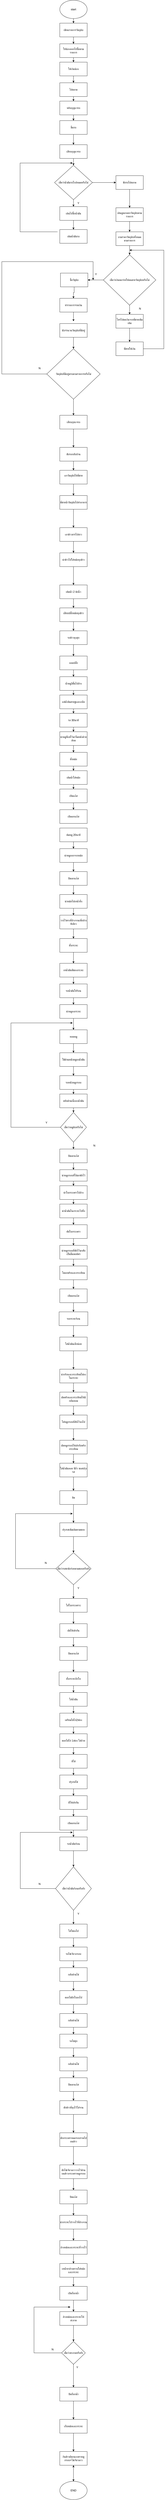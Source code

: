 <mxfile version="24.6.4" type="github">
  <diagram name="Page-1" id="OK4zB172lxjj50wZU5V3">
    <mxGraphModel dx="1050" dy="557" grid="1" gridSize="10" guides="1" tooltips="1" connect="1" arrows="1" fold="1" page="1" pageScale="1" pageWidth="827" pageHeight="1169" math="0" shadow="0">
      <root>
        <mxCell id="0" />
        <mxCell id="1" parent="0" />
        <mxCell id="ZfEHRmtjClnpiC1u1-e1-1" value="start" style="ellipse;whiteSpace=wrap;html=1;" vertex="1" parent="1">
          <mxGeometry x="354" width="120" height="80" as="geometry" />
        </mxCell>
        <mxCell id="ZfEHRmtjClnpiC1u1-e1-2" value="เขียนรายการวัตถุดิบ" style="rounded=0;whiteSpace=wrap;html=1;" vertex="1" parent="1">
          <mxGeometry x="354" y="100" width="120" height="60" as="geometry" />
        </mxCell>
        <mxCell id="ZfEHRmtjClnpiC1u1-e1-38" value="" style="edgeStyle=orthogonalEdgeStyle;rounded=0;orthogonalLoop=1;jettySize=auto;html=1;" edge="1" parent="1" source="ZfEHRmtjClnpiC1u1-e1-3" target="ZfEHRmtjClnpiC1u1-e1-37">
          <mxGeometry relative="1" as="geometry" />
        </mxCell>
        <mxCell id="ZfEHRmtjClnpiC1u1-e1-3" value="ให้น้องออกไปซื้อตามรายการ" style="rounded=0;whiteSpace=wrap;html=1;" vertex="1" parent="1">
          <mxGeometry x="354" y="190" width="120" height="60" as="geometry" />
        </mxCell>
        <mxCell id="ZfEHRmtjClnpiC1u1-e1-4" value="" style="endArrow=classic;html=1;rounded=0;exitX=0.5;exitY=1;exitDx=0;exitDy=0;entryX=0.5;entryY=0;entryDx=0;entryDy=0;" edge="1" parent="1" source="ZfEHRmtjClnpiC1u1-e1-1" target="ZfEHRmtjClnpiC1u1-e1-2">
          <mxGeometry width="50" height="50" relative="1" as="geometry">
            <mxPoint x="420" y="100" as="sourcePoint" />
            <mxPoint x="320" y="130" as="targetPoint" />
            <Array as="points" />
          </mxGeometry>
        </mxCell>
        <mxCell id="ZfEHRmtjClnpiC1u1-e1-6" value="" style="endArrow=classic;html=1;rounded=0;exitX=0.5;exitY=1;exitDx=0;exitDy=0;entryX=0.5;entryY=0;entryDx=0;entryDy=0;" edge="1" parent="1" source="ZfEHRmtjClnpiC1u1-e1-2" target="ZfEHRmtjClnpiC1u1-e1-3">
          <mxGeometry width="50" height="50" relative="1" as="geometry">
            <mxPoint x="390" y="420" as="sourcePoint" />
            <mxPoint x="440" y="370" as="targetPoint" />
          </mxGeometry>
        </mxCell>
        <mxCell id="ZfEHRmtjClnpiC1u1-e1-13" value="ไปตลาด" style="rounded=0;whiteSpace=wrap;html=1;" vertex="1" parent="1">
          <mxGeometry x="354" y="360" width="120" height="60" as="geometry" />
        </mxCell>
        <mxCell id="ZfEHRmtjClnpiC1u1-e1-18" value="" style="edgeStyle=orthogonalEdgeStyle;rounded=0;orthogonalLoop=1;jettySize=auto;html=1;" edge="1" parent="1" source="ZfEHRmtjClnpiC1u1-e1-15" target="ZfEHRmtjClnpiC1u1-e1-17">
          <mxGeometry relative="1" as="geometry" />
        </mxCell>
        <mxCell id="ZfEHRmtjClnpiC1u1-e1-15" value="หยิบกุญเเจรถ" style="rounded=0;whiteSpace=wrap;html=1;" vertex="1" parent="1">
          <mxGeometry x="354" y="440" width="120" height="60" as="geometry" />
        </mxCell>
        <mxCell id="ZfEHRmtjClnpiC1u1-e1-20" value="" style="edgeStyle=orthogonalEdgeStyle;rounded=0;orthogonalLoop=1;jettySize=auto;html=1;" edge="1" parent="1" source="ZfEHRmtjClnpiC1u1-e1-17" target="ZfEHRmtjClnpiC1u1-e1-19">
          <mxGeometry relative="1" as="geometry" />
        </mxCell>
        <mxCell id="ZfEHRmtjClnpiC1u1-e1-17" value="ขึ้นรถ" style="rounded=0;whiteSpace=wrap;html=1;" vertex="1" parent="1">
          <mxGeometry x="354" y="525" width="120" height="60" as="geometry" />
        </mxCell>
        <mxCell id="ZfEHRmtjClnpiC1u1-e1-22" value="" style="edgeStyle=orthogonalEdgeStyle;rounded=0;orthogonalLoop=1;jettySize=auto;html=1;" edge="1" parent="1" source="ZfEHRmtjClnpiC1u1-e1-19" target="ZfEHRmtjClnpiC1u1-e1-21">
          <mxGeometry relative="1" as="geometry" />
        </mxCell>
        <mxCell id="ZfEHRmtjClnpiC1u1-e1-19" value="เสียบกุญเเจรถ" style="rounded=0;whiteSpace=wrap;html=1;" vertex="1" parent="1">
          <mxGeometry x="354" y="630" width="120" height="60" as="geometry" />
        </mxCell>
        <mxCell id="ZfEHRmtjClnpiC1u1-e1-25" value="" style="edgeStyle=orthogonalEdgeStyle;rounded=0;orthogonalLoop=1;jettySize=auto;html=1;" edge="1" parent="1" source="ZfEHRmtjClnpiC1u1-e1-21" target="ZfEHRmtjClnpiC1u1-e1-23">
          <mxGeometry relative="1" as="geometry" />
        </mxCell>
        <mxCell id="ZfEHRmtjClnpiC1u1-e1-30" value="" style="edgeStyle=orthogonalEdgeStyle;rounded=0;orthogonalLoop=1;jettySize=auto;html=1;" edge="1" parent="1" source="ZfEHRmtjClnpiC1u1-e1-21" target="ZfEHRmtjClnpiC1u1-e1-29">
          <mxGeometry relative="1" as="geometry" />
        </mxCell>
        <mxCell id="ZfEHRmtjClnpiC1u1-e1-21" value="เช็คว่าน้ำมันรถใกล้หมดหรือไม่" style="rhombus;whiteSpace=wrap;html=1;" vertex="1" parent="1">
          <mxGeometry x="331" y="720" width="166" height="150" as="geometry" />
        </mxCell>
        <mxCell id="ZfEHRmtjClnpiC1u1-e1-27" value="" style="edgeStyle=orthogonalEdgeStyle;rounded=0;orthogonalLoop=1;jettySize=auto;html=1;" edge="1" parent="1" source="ZfEHRmtjClnpiC1u1-e1-23" target="ZfEHRmtjClnpiC1u1-e1-26">
          <mxGeometry relative="1" as="geometry" />
        </mxCell>
        <mxCell id="ZfEHRmtjClnpiC1u1-e1-23" value="เดินไปซื้อน้ำมัน" style="rounded=0;whiteSpace=wrap;html=1;" vertex="1" parent="1">
          <mxGeometry x="354" y="900" width="120" height="60" as="geometry" />
        </mxCell>
        <mxCell id="ZfEHRmtjClnpiC1u1-e1-24" value="Y" style="text;html=1;align=center;verticalAlign=middle;resizable=0;points=[];autosize=1;strokeColor=none;fillColor=none;" vertex="1" parent="1">
          <mxGeometry x="420" y="870" width="30" height="30" as="geometry" />
        </mxCell>
        <mxCell id="ZfEHRmtjClnpiC1u1-e1-28" style="edgeStyle=orthogonalEdgeStyle;rounded=0;orthogonalLoop=1;jettySize=auto;html=1;" edge="1" parent="1">
          <mxGeometry relative="1" as="geometry">
            <mxPoint x="410" y="710" as="targetPoint" />
            <mxPoint x="344" y="1010" as="sourcePoint" />
            <Array as="points">
              <mxPoint x="180" y="1010" />
              <mxPoint x="180" y="710" />
            </Array>
          </mxGeometry>
        </mxCell>
        <mxCell id="ZfEHRmtjClnpiC1u1-e1-26" value="เติมน้ำมันรถ" style="whiteSpace=wrap;html=1;rounded=0;" vertex="1" parent="1">
          <mxGeometry x="354" y="1000" width="120" height="60" as="geometry" />
        </mxCell>
        <mxCell id="ZfEHRmtjClnpiC1u1-e1-32" value="" style="edgeStyle=orthogonalEdgeStyle;rounded=0;orthogonalLoop=1;jettySize=auto;html=1;" edge="1" parent="1" source="ZfEHRmtjClnpiC1u1-e1-29" target="ZfEHRmtjClnpiC1u1-e1-31">
          <mxGeometry relative="1" as="geometry" />
        </mxCell>
        <mxCell id="ZfEHRmtjClnpiC1u1-e1-29" value="ขับรถไปตลาด" style="whiteSpace=wrap;html=1;" vertex="1" parent="1">
          <mxGeometry x="600" y="765" width="120" height="60" as="geometry" />
        </mxCell>
        <mxCell id="ZfEHRmtjClnpiC1u1-e1-34" value="" style="edgeStyle=orthogonalEdgeStyle;rounded=0;orthogonalLoop=1;jettySize=auto;html=1;" edge="1" parent="1" source="ZfEHRmtjClnpiC1u1-e1-31">
          <mxGeometry relative="1" as="geometry">
            <mxPoint x="660" y="1010" as="targetPoint" />
          </mxGeometry>
        </mxCell>
        <mxCell id="ZfEHRmtjClnpiC1u1-e1-31" value="เดินดูตลาดหาวัตถุดิบตามรายการ" style="whiteSpace=wrap;html=1;" vertex="1" parent="1">
          <mxGeometry x="600" y="905" width="120" height="60" as="geometry" />
        </mxCell>
        <mxCell id="ZfEHRmtjClnpiC1u1-e1-46" value="" style="edgeStyle=orthogonalEdgeStyle;rounded=0;orthogonalLoop=1;jettySize=auto;html=1;" edge="1" parent="1" source="ZfEHRmtjClnpiC1u1-e1-35" target="ZfEHRmtjClnpiC1u1-e1-45">
          <mxGeometry relative="1" as="geometry" />
        </mxCell>
        <mxCell id="ZfEHRmtjClnpiC1u1-e1-35" value="ถามราคาวัตถุดิบทั้งหมดตามรายการ" style="whiteSpace=wrap;html=1;" vertex="1" parent="1">
          <mxGeometry x="600" y="1010" width="120" height="60" as="geometry" />
        </mxCell>
        <mxCell id="ZfEHRmtjClnpiC1u1-e1-37" value="ให้เงินน้อง" style="rounded=0;whiteSpace=wrap;html=1;" vertex="1" parent="1">
          <mxGeometry x="354" y="270" width="120" height="60" as="geometry" />
        </mxCell>
        <mxCell id="ZfEHRmtjClnpiC1u1-e1-43" value="" style="endArrow=classic;html=1;rounded=0;exitX=0.5;exitY=1;exitDx=0;exitDy=0;entryX=0.5;entryY=0;entryDx=0;entryDy=0;" edge="1" parent="1" source="ZfEHRmtjClnpiC1u1-e1-37" target="ZfEHRmtjClnpiC1u1-e1-13">
          <mxGeometry width="50" height="50" relative="1" as="geometry">
            <mxPoint x="390" y="520" as="sourcePoint" />
            <mxPoint x="440" y="470" as="targetPoint" />
          </mxGeometry>
        </mxCell>
        <mxCell id="ZfEHRmtjClnpiC1u1-e1-44" value="" style="endArrow=classic;html=1;rounded=0;exitX=0.5;exitY=1;exitDx=0;exitDy=0;entryX=0.5;entryY=0;entryDx=0;entryDy=0;" edge="1" parent="1" source="ZfEHRmtjClnpiC1u1-e1-13" target="ZfEHRmtjClnpiC1u1-e1-15">
          <mxGeometry width="50" height="50" relative="1" as="geometry">
            <mxPoint x="390" y="520" as="sourcePoint" />
            <mxPoint x="440" y="470" as="targetPoint" />
          </mxGeometry>
        </mxCell>
        <mxCell id="ZfEHRmtjClnpiC1u1-e1-48" value="" style="edgeStyle=orthogonalEdgeStyle;rounded=0;orthogonalLoop=1;jettySize=auto;html=1;" edge="1" parent="1" source="ZfEHRmtjClnpiC1u1-e1-45" target="ZfEHRmtjClnpiC1u1-e1-47">
          <mxGeometry relative="1" as="geometry" />
        </mxCell>
        <mxCell id="ZfEHRmtjClnpiC1u1-e1-55" value="" style="edgeStyle=orthogonalEdgeStyle;rounded=0;orthogonalLoop=1;jettySize=auto;html=1;" edge="1" parent="1" source="ZfEHRmtjClnpiC1u1-e1-45" target="ZfEHRmtjClnpiC1u1-e1-54">
          <mxGeometry relative="1" as="geometry" />
        </mxCell>
        <mxCell id="ZfEHRmtjClnpiC1u1-e1-45" value="เช็คว่าเงินพอจ่ายให้คนขายวัตถุดิบหรือไม่" style="rhombus;whiteSpace=wrap;html=1;" vertex="1" parent="1">
          <mxGeometry x="545" y="1110" width="230" height="220" as="geometry" />
        </mxCell>
        <mxCell id="ZfEHRmtjClnpiC1u1-e1-50" value="" style="edgeStyle=orthogonalEdgeStyle;rounded=0;orthogonalLoop=1;jettySize=auto;html=1;" edge="1" parent="1" source="ZfEHRmtjClnpiC1u1-e1-47" target="ZfEHRmtjClnpiC1u1-e1-49">
          <mxGeometry relative="1" as="geometry" />
        </mxCell>
        <mxCell id="ZfEHRmtjClnpiC1u1-e1-47" value="โทรไปขอเงินจากพี่ชายเพิ่มเติม" style="whiteSpace=wrap;html=1;" vertex="1" parent="1">
          <mxGeometry x="600" y="1370" width="120" height="60" as="geometry" />
        </mxCell>
        <mxCell id="ZfEHRmtjClnpiC1u1-e1-52" value="" style="edgeStyle=orthogonalEdgeStyle;rounded=0;orthogonalLoop=1;jettySize=auto;html=1;exitX=1;exitY=0.5;exitDx=0;exitDy=0;" edge="1" parent="1">
          <mxGeometry relative="1" as="geometry">
            <mxPoint x="720" y="1520" as="sourcePoint" />
            <mxPoint x="660" y="1090" as="targetPoint" />
            <Array as="points">
              <mxPoint x="810" y="1520" />
              <mxPoint x="810" y="1090" />
              <mxPoint x="670" y="1090" />
            </Array>
          </mxGeometry>
        </mxCell>
        <mxCell id="ZfEHRmtjClnpiC1u1-e1-49" value="พี่ชายให้เงิน" style="whiteSpace=wrap;html=1;" vertex="1" parent="1">
          <mxGeometry x="600" y="1490" width="120" height="60" as="geometry" />
        </mxCell>
        <mxCell id="ZfEHRmtjClnpiC1u1-e1-53" value="N" style="text;html=1;align=center;verticalAlign=middle;resizable=0;points=[];autosize=1;strokeColor=none;fillColor=none;" vertex="1" parent="1">
          <mxGeometry x="690" y="1330" width="30" height="30" as="geometry" />
        </mxCell>
        <mxCell id="ZfEHRmtjClnpiC1u1-e1-57" value="" style="edgeStyle=orthogonalEdgeStyle;rounded=0;orthogonalLoop=1;jettySize=auto;html=1;" edge="1" parent="1" source="ZfEHRmtjClnpiC1u1-e1-54" target="ZfEHRmtjClnpiC1u1-e1-56">
          <mxGeometry relative="1" as="geometry" />
        </mxCell>
        <mxCell id="ZfEHRmtjClnpiC1u1-e1-54" value="ซื้อวัตุดิบ" style="whiteSpace=wrap;html=1;" vertex="1" parent="1">
          <mxGeometry x="357" y="1190" width="120" height="60" as="geometry" />
        </mxCell>
        <mxCell id="ZfEHRmtjClnpiC1u1-e1-63" value="" style="edgeStyle=orthogonalEdgeStyle;rounded=0;orthogonalLoop=1;jettySize=auto;html=1;" edge="1" parent="1" source="ZfEHRmtjClnpiC1u1-e1-56">
          <mxGeometry relative="1" as="geometry">
            <mxPoint x="414.0" y="1400" as="targetPoint" />
          </mxGeometry>
        </mxCell>
        <mxCell id="ZfEHRmtjClnpiC1u1-e1-56" value="ทำรายการจ่ายเงิน" style="whiteSpace=wrap;html=1;" vertex="1" parent="1">
          <mxGeometry x="354" y="1300" width="120" height="60" as="geometry" />
        </mxCell>
        <mxCell id="ZfEHRmtjClnpiC1u1-e1-60" value="Y" style="text;html=1;align=center;verticalAlign=middle;resizable=0;points=[];autosize=1;strokeColor=none;fillColor=none;" vertex="1" parent="1">
          <mxGeometry x="497" y="1180" width="30" height="30" as="geometry" />
        </mxCell>
        <mxCell id="ZfEHRmtjClnpiC1u1-e1-66" value="" style="edgeStyle=orthogonalEdgeStyle;rounded=0;orthogonalLoop=1;jettySize=auto;html=1;" edge="1" parent="1" source="ZfEHRmtjClnpiC1u1-e1-64" target="ZfEHRmtjClnpiC1u1-e1-65">
          <mxGeometry relative="1" as="geometry" />
        </mxCell>
        <mxCell id="ZfEHRmtjClnpiC1u1-e1-64" value="นับจำนวนวัตถุดิบที่มีอยู่" style="rounded=0;whiteSpace=wrap;html=1;" vertex="1" parent="1">
          <mxGeometry x="354" y="1410" width="120" height="60" as="geometry" />
        </mxCell>
        <mxCell id="ZfEHRmtjClnpiC1u1-e1-67" style="edgeStyle=orthogonalEdgeStyle;rounded=0;orthogonalLoop=1;jettySize=auto;html=1;" edge="1" parent="1" source="ZfEHRmtjClnpiC1u1-e1-65">
          <mxGeometry relative="1" as="geometry">
            <mxPoint x="500" y="1220" as="targetPoint" />
            <Array as="points">
              <mxPoint x="100" y="1630" />
              <mxPoint x="100" y="1140" />
              <mxPoint x="500" y="1140" />
              <mxPoint x="500" y="1220" />
            </Array>
          </mxGeometry>
        </mxCell>
        <mxCell id="ZfEHRmtjClnpiC1u1-e1-71" value="" style="edgeStyle=orthogonalEdgeStyle;rounded=0;orthogonalLoop=1;jettySize=auto;html=1;" edge="1" parent="1" source="ZfEHRmtjClnpiC1u1-e1-65" target="ZfEHRmtjClnpiC1u1-e1-70">
          <mxGeometry relative="1" as="geometry" />
        </mxCell>
        <mxCell id="ZfEHRmtjClnpiC1u1-e1-65" value="วัตถุดิบที่มีอยู่ครบตามรายการหรือไม่" style="rhombus;whiteSpace=wrap;html=1;rounded=0;" vertex="1" parent="1">
          <mxGeometry x="297" y="1520" width="234" height="220" as="geometry" />
        </mxCell>
        <mxCell id="ZfEHRmtjClnpiC1u1-e1-69" value="N" style="text;html=1;align=center;verticalAlign=middle;resizable=0;points=[];autosize=1;strokeColor=none;fillColor=none;" vertex="1" parent="1">
          <mxGeometry x="250" y="1590" width="30" height="30" as="geometry" />
        </mxCell>
        <mxCell id="ZfEHRmtjClnpiC1u1-e1-73" value="" style="edgeStyle=orthogonalEdgeStyle;rounded=0;orthogonalLoop=1;jettySize=auto;html=1;" edge="1" parent="1" source="ZfEHRmtjClnpiC1u1-e1-70" target="ZfEHRmtjClnpiC1u1-e1-72">
          <mxGeometry relative="1" as="geometry" />
        </mxCell>
        <mxCell id="ZfEHRmtjClnpiC1u1-e1-70" value="เสียบกุยเเจรถ" style="whiteSpace=wrap;html=1;rounded=0;" vertex="1" parent="1">
          <mxGeometry x="354" y="1810" width="120" height="60" as="geometry" />
        </mxCell>
        <mxCell id="ZfEHRmtjClnpiC1u1-e1-75" value="" style="edgeStyle=orthogonalEdgeStyle;rounded=0;orthogonalLoop=1;jettySize=auto;html=1;" edge="1" parent="1" source="ZfEHRmtjClnpiC1u1-e1-72" target="ZfEHRmtjClnpiC1u1-e1-74">
          <mxGeometry relative="1" as="geometry" />
        </mxCell>
        <mxCell id="ZfEHRmtjClnpiC1u1-e1-72" value="ขับรถกลับบ้าน" style="whiteSpace=wrap;html=1;rounded=0;" vertex="1" parent="1">
          <mxGeometry x="354" y="1950" width="120" height="60" as="geometry" />
        </mxCell>
        <mxCell id="ZfEHRmtjClnpiC1u1-e1-77" value="" style="edgeStyle=orthogonalEdgeStyle;rounded=0;orthogonalLoop=1;jettySize=auto;html=1;" edge="1" parent="1" source="ZfEHRmtjClnpiC1u1-e1-74" target="ZfEHRmtjClnpiC1u1-e1-76">
          <mxGeometry relative="1" as="geometry" />
        </mxCell>
        <mxCell id="ZfEHRmtjClnpiC1u1-e1-74" value="เอาวัตถุดิบให้พี่ชาย&lt;div&gt;&lt;br&gt;&lt;/div&gt;" style="whiteSpace=wrap;html=1;rounded=0;" vertex="1" parent="1">
          <mxGeometry x="354" y="2050" width="120" height="60" as="geometry" />
        </mxCell>
        <mxCell id="ZfEHRmtjClnpiC1u1-e1-79" value="" style="edgeStyle=orthogonalEdgeStyle;rounded=0;orthogonalLoop=1;jettySize=auto;html=1;" edge="1" parent="1" source="ZfEHRmtjClnpiC1u1-e1-76" target="ZfEHRmtjClnpiC1u1-e1-78">
          <mxGeometry relative="1" as="geometry" />
        </mxCell>
        <mxCell id="ZfEHRmtjClnpiC1u1-e1-76" value="พี่ชายน้ำวัตถุดิบไปทำอาหาร" style="whiteSpace=wrap;html=1;rounded=0;" vertex="1" parent="1">
          <mxGeometry x="354" y="2160" width="120" height="60" as="geometry" />
        </mxCell>
        <mxCell id="ZfEHRmtjClnpiC1u1-e1-81" value="" style="edgeStyle=orthogonalEdgeStyle;rounded=0;orthogonalLoop=1;jettySize=auto;html=1;" edge="1" parent="1" source="ZfEHRmtjClnpiC1u1-e1-78" target="ZfEHRmtjClnpiC1u1-e1-80">
          <mxGeometry relative="1" as="geometry" />
        </mxCell>
        <mxCell id="ZfEHRmtjClnpiC1u1-e1-78" value="เอาข้าวสารไปซาว" style="whiteSpace=wrap;html=1;rounded=0;" vertex="1" parent="1">
          <mxGeometry x="354" y="2300" width="120" height="60" as="geometry" />
        </mxCell>
        <mxCell id="ZfEHRmtjClnpiC1u1-e1-83" value="" style="edgeStyle=orthogonalEdgeStyle;rounded=0;orthogonalLoop=1;jettySize=auto;html=1;" edge="1" parent="1" source="ZfEHRmtjClnpiC1u1-e1-80" target="ZfEHRmtjClnpiC1u1-e1-82">
          <mxGeometry relative="1" as="geometry" />
        </mxCell>
        <mxCell id="ZfEHRmtjClnpiC1u1-e1-80" value="นำข้าวไปใส่หม้อหุงข้าว" style="whiteSpace=wrap;html=1;rounded=0;" vertex="1" parent="1">
          <mxGeometry x="354" y="2410" width="120" height="60" as="geometry" />
        </mxCell>
        <mxCell id="ZfEHRmtjClnpiC1u1-e1-85" value="" style="edgeStyle=orthogonalEdgeStyle;rounded=0;orthogonalLoop=1;jettySize=auto;html=1;" edge="1" parent="1" source="ZfEHRmtjClnpiC1u1-e1-82" target="ZfEHRmtjClnpiC1u1-e1-84">
          <mxGeometry relative="1" as="geometry" />
        </mxCell>
        <mxCell id="ZfEHRmtjClnpiC1u1-e1-82" value="เติมน้ำ 2 ข้อนิ้ว" style="whiteSpace=wrap;html=1;rounded=0;" vertex="1" parent="1">
          <mxGeometry x="354" y="2550" width="120" height="60" as="geometry" />
        </mxCell>
        <mxCell id="ZfEHRmtjClnpiC1u1-e1-87" value="" style="edgeStyle=orthogonalEdgeStyle;rounded=0;orthogonalLoop=1;jettySize=auto;html=1;" edge="1" parent="1" source="ZfEHRmtjClnpiC1u1-e1-84" target="ZfEHRmtjClnpiC1u1-e1-86">
          <mxGeometry relative="1" as="geometry" />
        </mxCell>
        <mxCell id="ZfEHRmtjClnpiC1u1-e1-84" value="&#xa;&lt;span style=&quot;color: rgb(0, 0, 0); font-family: Helvetica; font-size: 12px; font-style: normal; font-variant-ligatures: normal; font-variant-caps: normal; font-weight: 400; letter-spacing: normal; orphans: 2; text-align: center; text-indent: 0px; text-transform: none; widows: 2; word-spacing: 0px; -webkit-text-stroke-width: 0px; white-space: normal; background-color: rgb(251, 251, 251); text-decoration-thickness: initial; text-decoration-style: initial; text-decoration-color: initial; display: inline !important; float: none;&quot;&gt;เสียบปลั๊กหม้อหุงข้าว&lt;/span&gt;&#xa;&#xa;" style="whiteSpace=wrap;html=1;rounded=0;" vertex="1" parent="1">
          <mxGeometry x="354" y="2650" width="120" height="60" as="geometry" />
        </mxCell>
        <mxCell id="ZfEHRmtjClnpiC1u1-e1-112" value="" style="edgeStyle=orthogonalEdgeStyle;rounded=0;orthogonalLoop=1;jettySize=auto;html=1;" edge="1" parent="1" source="ZfEHRmtjClnpiC1u1-e1-86" target="ZfEHRmtjClnpiC1u1-e1-110">
          <mxGeometry relative="1" as="geometry" />
        </mxCell>
        <mxCell id="ZfEHRmtjClnpiC1u1-e1-86" value="รอข้าวหุงสุก" style="whiteSpace=wrap;html=1;rounded=0;" vertex="1" parent="1">
          <mxGeometry x="354" y="2750" width="120" height="60" as="geometry" />
        </mxCell>
        <mxCell id="ZfEHRmtjClnpiC1u1-e1-148" value="" style="edgeStyle=orthogonalEdgeStyle;rounded=0;orthogonalLoop=1;jettySize=auto;html=1;" edge="1" parent="1" source="ZfEHRmtjClnpiC1u1-e1-90" target="ZfEHRmtjClnpiC1u1-e1-147">
          <mxGeometry relative="1" as="geometry" />
        </mxCell>
        <mxCell id="ZfEHRmtjClnpiC1u1-e1-90" value="น้ำหมู3ชั้นไปล้าง" style="whiteSpace=wrap;html=1;rounded=0;" vertex="1" parent="1">
          <mxGeometry x="354" y="2950" width="120" height="60" as="geometry" />
        </mxCell>
        <mxCell id="ZfEHRmtjClnpiC1u1-e1-95" value="" style="edgeStyle=orthogonalEdgeStyle;rounded=0;orthogonalLoop=1;jettySize=auto;html=1;" edge="1" parent="1" source="ZfEHRmtjClnpiC1u1-e1-92" target="ZfEHRmtjClnpiC1u1-e1-94">
          <mxGeometry relative="1" as="geometry" />
        </mxCell>
        <mxCell id="ZfEHRmtjClnpiC1u1-e1-150" value="" style="edgeStyle=orthogonalEdgeStyle;rounded=0;orthogonalLoop=1;jettySize=auto;html=1;" edge="1" parent="1" source="ZfEHRmtjClnpiC1u1-e1-92" target="ZfEHRmtjClnpiC1u1-e1-96">
          <mxGeometry relative="1" as="geometry" />
        </mxCell>
        <mxCell id="ZfEHRmtjClnpiC1u1-e1-92" value="รอ 30นาที" style="whiteSpace=wrap;html=1;rounded=0;" vertex="1" parent="1">
          <mxGeometry x="354" y="3110" width="120" height="60" as="geometry" />
        </mxCell>
        <mxCell id="ZfEHRmtjClnpiC1u1-e1-97" value="" style="edgeStyle=orthogonalEdgeStyle;rounded=0;orthogonalLoop=1;jettySize=auto;html=1;" edge="1" parent="1" source="ZfEHRmtjClnpiC1u1-e1-94" target="ZfEHRmtjClnpiC1u1-e1-96">
          <mxGeometry relative="1" as="geometry" />
        </mxCell>
        <mxCell id="ZfEHRmtjClnpiC1u1-e1-94" value="นำหมูที่เเช่ไว้มาจิ้มหนังด้วยส้อม" style="whiteSpace=wrap;html=1;rounded=0;" vertex="1" parent="1">
          <mxGeometry x="354" y="3190" width="120" height="60" as="geometry" />
        </mxCell>
        <mxCell id="ZfEHRmtjClnpiC1u1-e1-99" value="" style="edgeStyle=orthogonalEdgeStyle;rounded=0;orthogonalLoop=1;jettySize=auto;html=1;" edge="1" parent="1" source="ZfEHRmtjClnpiC1u1-e1-96" target="ZfEHRmtjClnpiC1u1-e1-98">
          <mxGeometry relative="1" as="geometry" />
        </mxCell>
        <mxCell id="ZfEHRmtjClnpiC1u1-e1-96" value="ตั้งหม้อ" style="whiteSpace=wrap;html=1;rounded=0;" vertex="1" parent="1">
          <mxGeometry x="354" y="3280" width="120" height="60" as="geometry" />
        </mxCell>
        <mxCell id="ZfEHRmtjClnpiC1u1-e1-98" value="เติมน้ำใส่หม้อ" style="whiteSpace=wrap;html=1;rounded=0;" vertex="1" parent="1">
          <mxGeometry x="354" y="3360" width="120" height="60" as="geometry" />
        </mxCell>
        <mxCell id="ZfEHRmtjClnpiC1u1-e1-103" value="เปิดเเก๊ส" style="rounded=0;whiteSpace=wrap;html=1;" vertex="1" parent="1">
          <mxGeometry x="354" y="3440" width="120" height="60" as="geometry" />
        </mxCell>
        <mxCell id="ZfEHRmtjClnpiC1u1-e1-107" value="" style="edgeStyle=orthogonalEdgeStyle;rounded=0;orthogonalLoop=1;jettySize=auto;html=1;" edge="1" parent="1" source="ZfEHRmtjClnpiC1u1-e1-104" target="ZfEHRmtjClnpiC1u1-e1-106">
          <mxGeometry relative="1" as="geometry" />
        </mxCell>
        <mxCell id="ZfEHRmtjClnpiC1u1-e1-104" value="ต้มหมู 20นาที" style="rounded=0;whiteSpace=wrap;html=1;" vertex="1" parent="1">
          <mxGeometry x="354" y="3610" width="120" height="60" as="geometry" />
        </mxCell>
        <mxCell id="ZfEHRmtjClnpiC1u1-e1-118" value="" style="edgeStyle=orthogonalEdgeStyle;rounded=0;orthogonalLoop=1;jettySize=auto;html=1;" edge="1" parent="1" source="ZfEHRmtjClnpiC1u1-e1-106" target="ZfEHRmtjClnpiC1u1-e1-117">
          <mxGeometry relative="1" as="geometry" />
        </mxCell>
        <mxCell id="ZfEHRmtjClnpiC1u1-e1-106" value="นำหมูออกจากหม้อ" style="rounded=0;whiteSpace=wrap;html=1;" vertex="1" parent="1">
          <mxGeometry x="354" y="3700" width="120" height="60" as="geometry" />
        </mxCell>
        <mxCell id="ZfEHRmtjClnpiC1u1-e1-114" value="" style="edgeStyle=orthogonalEdgeStyle;rounded=0;orthogonalLoop=1;jettySize=auto;html=1;" edge="1" parent="1" source="ZfEHRmtjClnpiC1u1-e1-108" target="ZfEHRmtjClnpiC1u1-e1-113">
          <mxGeometry relative="1" as="geometry" />
        </mxCell>
        <mxCell id="ZfEHRmtjClnpiC1u1-e1-108" value="นำหม้อไปเทน้ำทิ้ง" style="whiteSpace=wrap;html=1;rounded=0;" vertex="1" parent="1">
          <mxGeometry x="354" y="3900" width="120" height="60" as="geometry" />
        </mxCell>
        <mxCell id="ZfEHRmtjClnpiC1u1-e1-146" value="" style="edgeStyle=orthogonalEdgeStyle;rounded=0;orthogonalLoop=1;jettySize=auto;html=1;" edge="1" parent="1" source="ZfEHRmtjClnpiC1u1-e1-110" target="ZfEHRmtjClnpiC1u1-e1-90">
          <mxGeometry relative="1" as="geometry" />
        </mxCell>
        <mxCell id="ZfEHRmtjClnpiC1u1-e1-110" value="ถอดปลั๊ก" style="rounded=0;whiteSpace=wrap;html=1;" vertex="1" parent="1">
          <mxGeometry x="354" y="2860" width="120" height="60" as="geometry" />
        </mxCell>
        <mxCell id="ZfEHRmtjClnpiC1u1-e1-116" value="" style="edgeStyle=orthogonalEdgeStyle;rounded=0;orthogonalLoop=1;jettySize=auto;html=1;" edge="1" parent="1" source="ZfEHRmtjClnpiC1u1-e1-113" target="ZfEHRmtjClnpiC1u1-e1-115">
          <mxGeometry relative="1" as="geometry" />
        </mxCell>
        <mxCell id="ZfEHRmtjClnpiC1u1-e1-113" value="วางไว้ตรงที่ล้างจานเพื่อล้างทีเดียว" style="whiteSpace=wrap;html=1;rounded=0;" vertex="1" parent="1">
          <mxGeometry x="354" y="3990" width="120" height="60" as="geometry" />
        </mxCell>
        <mxCell id="ZfEHRmtjClnpiC1u1-e1-123" value="" style="edgeStyle=orthogonalEdgeStyle;rounded=0;orthogonalLoop=1;jettySize=auto;html=1;" edge="1" parent="1" source="ZfEHRmtjClnpiC1u1-e1-115" target="ZfEHRmtjClnpiC1u1-e1-122">
          <mxGeometry relative="1" as="geometry" />
        </mxCell>
        <mxCell id="ZfEHRmtjClnpiC1u1-e1-115" value="ตั้งกระทะ" style="whiteSpace=wrap;html=1;rounded=0;" vertex="1" parent="1">
          <mxGeometry x="354" y="4092" width="120" height="60" as="geometry" />
        </mxCell>
        <mxCell id="ZfEHRmtjClnpiC1u1-e1-121" value="" style="edgeStyle=orthogonalEdgeStyle;rounded=0;orthogonalLoop=1;jettySize=auto;html=1;" edge="1" parent="1" source="ZfEHRmtjClnpiC1u1-e1-117" target="ZfEHRmtjClnpiC1u1-e1-108">
          <mxGeometry relative="1" as="geometry" />
        </mxCell>
        <mxCell id="ZfEHRmtjClnpiC1u1-e1-117" value="ปิดเตาเเก๊ส" style="rounded=0;whiteSpace=wrap;html=1;" vertex="1" parent="1">
          <mxGeometry x="354" y="3800" width="120" height="60" as="geometry" />
        </mxCell>
        <mxCell id="ZfEHRmtjClnpiC1u1-e1-127" value="" style="edgeStyle=orthogonalEdgeStyle;rounded=0;orthogonalLoop=1;jettySize=auto;html=1;" edge="1" parent="1" source="ZfEHRmtjClnpiC1u1-e1-122" target="ZfEHRmtjClnpiC1u1-e1-126">
          <mxGeometry relative="1" as="geometry" />
        </mxCell>
        <mxCell id="ZfEHRmtjClnpiC1u1-e1-122" value="เทน้ำมันพืชลงกระทะ" style="whiteSpace=wrap;html=1;rounded=0;" vertex="1" parent="1">
          <mxGeometry x="354" y="4200" width="120" height="60" as="geometry" />
        </mxCell>
        <mxCell id="ZfEHRmtjClnpiC1u1-e1-129" value="" style="edgeStyle=orthogonalEdgeStyle;rounded=0;orthogonalLoop=1;jettySize=auto;html=1;" edge="1" parent="1" source="ZfEHRmtjClnpiC1u1-e1-126" target="ZfEHRmtjClnpiC1u1-e1-128">
          <mxGeometry relative="1" as="geometry" />
        </mxCell>
        <mxCell id="ZfEHRmtjClnpiC1u1-e1-126" value="รอน้ำมันให้ร้อน" style="whiteSpace=wrap;html=1;rounded=0;" vertex="1" parent="1">
          <mxGeometry x="354" y="4290" width="120" height="60" as="geometry" />
        </mxCell>
        <mxCell id="ZfEHRmtjClnpiC1u1-e1-140" value="" style="edgeStyle=orthogonalEdgeStyle;rounded=0;orthogonalLoop=1;jettySize=auto;html=1;" edge="1" parent="1" source="ZfEHRmtjClnpiC1u1-e1-128" target="ZfEHRmtjClnpiC1u1-e1-139">
          <mxGeometry relative="1" as="geometry" />
        </mxCell>
        <mxCell id="ZfEHRmtjClnpiC1u1-e1-128" value="นำหมูลงกระทะ" style="whiteSpace=wrap;html=1;rounded=0;" vertex="1" parent="1">
          <mxGeometry x="354" y="4380" width="120" height="60" as="geometry" />
        </mxCell>
        <mxCell id="ZfEHRmtjClnpiC1u1-e1-133" value="" style="edgeStyle=orthogonalEdgeStyle;rounded=0;orthogonalLoop=1;jettySize=auto;html=1;" edge="1" parent="1" source="ZfEHRmtjClnpiC1u1-e1-130" target="ZfEHRmtjClnpiC1u1-e1-132">
          <mxGeometry relative="1" as="geometry" />
        </mxCell>
        <mxCell id="ZfEHRmtjClnpiC1u1-e1-130" value="&lt;br&gt;&lt;span style=&quot;color: rgb(0, 0, 0); font-family: Helvetica; font-size: 12px; font-style: normal; font-variant-ligatures: normal; font-variant-caps: normal; font-weight: 400; letter-spacing: normal; orphans: 2; text-align: center; text-indent: 0px; text-transform: none; widows: 2; word-spacing: 0px; -webkit-text-stroke-width: 0px; white-space: normal; background-color: rgb(251, 251, 251); text-decoration-thickness: initial; text-decoration-style: initial; text-decoration-color: initial; display: inline !important; float: none;&quot;&gt;ใช้ด้านหนังหมูลงน้ำมัน&lt;/span&gt;&lt;div&gt;&lt;br/&gt;&lt;/div&gt;" style="whiteSpace=wrap;html=1;rounded=0;" vertex="1" parent="1">
          <mxGeometry x="354" y="4590" width="120" height="60" as="geometry" />
        </mxCell>
        <mxCell id="ZfEHRmtjClnpiC1u1-e1-135" value="" style="edgeStyle=orthogonalEdgeStyle;rounded=0;orthogonalLoop=1;jettySize=auto;html=1;" edge="1" parent="1" source="ZfEHRmtjClnpiC1u1-e1-132" target="ZfEHRmtjClnpiC1u1-e1-134">
          <mxGeometry relative="1" as="geometry" />
        </mxCell>
        <mxCell id="ZfEHRmtjClnpiC1u1-e1-132" value="รอหนังหมูกรอบ" style="whiteSpace=wrap;html=1;rounded=0;" vertex="1" parent="1">
          <mxGeometry x="354" y="4690" width="120" height="60" as="geometry" />
        </mxCell>
        <mxCell id="ZfEHRmtjClnpiC1u1-e1-137" value="" style="edgeStyle=orthogonalEdgeStyle;rounded=0;orthogonalLoop=1;jettySize=auto;html=1;" edge="1" parent="1" source="ZfEHRmtjClnpiC1u1-e1-134" target="ZfEHRmtjClnpiC1u1-e1-136">
          <mxGeometry relative="1" as="geometry" />
        </mxCell>
        <mxCell id="ZfEHRmtjClnpiC1u1-e1-134" value="สลับด้านเนื้อลงน้ำมัน" style="whiteSpace=wrap;html=1;rounded=0;" vertex="1" parent="1">
          <mxGeometry x="354" y="4770" width="120" height="60" as="geometry" />
        </mxCell>
        <mxCell id="ZfEHRmtjClnpiC1u1-e1-145" style="edgeStyle=orthogonalEdgeStyle;rounded=0;orthogonalLoop=1;jettySize=auto;html=1;" edge="1" parent="1">
          <mxGeometry relative="1" as="geometry">
            <mxPoint x="410" y="4460" as="targetPoint" />
            <mxPoint x="357.0" y="4915.034" as="sourcePoint" />
            <Array as="points">
              <mxPoint x="140" y="4915" />
              <mxPoint x="140" y="4460" />
              <mxPoint x="350" y="4460" />
            </Array>
          </mxGeometry>
        </mxCell>
        <mxCell id="ZfEHRmtjClnpiC1u1-e1-172" value="" style="edgeStyle=orthogonalEdgeStyle;rounded=0;orthogonalLoop=1;jettySize=auto;html=1;" edge="1" parent="1" source="ZfEHRmtjClnpiC1u1-e1-136" target="ZfEHRmtjClnpiC1u1-e1-171">
          <mxGeometry relative="1" as="geometry" />
        </mxCell>
        <mxCell id="ZfEHRmtjClnpiC1u1-e1-136" value="เช็คว่าหมูดิบหรือไม่" style="rhombus;whiteSpace=wrap;html=1;" vertex="1" parent="1">
          <mxGeometry x="357" y="4850" width="114" height="130" as="geometry" />
        </mxCell>
        <mxCell id="ZfEHRmtjClnpiC1u1-e1-144" value="" style="edgeStyle=orthogonalEdgeStyle;rounded=0;orthogonalLoop=1;jettySize=auto;html=1;" edge="1" parent="1" source="ZfEHRmtjClnpiC1u1-e1-139" target="ZfEHRmtjClnpiC1u1-e1-130">
          <mxGeometry relative="1" as="geometry" />
        </mxCell>
        <mxCell id="ZfEHRmtjClnpiC1u1-e1-139" value="ทอดหมู" style="rounded=0;whiteSpace=wrap;html=1;" vertex="1" parent="1">
          <mxGeometry x="354" y="4490" width="120" height="60" as="geometry" />
        </mxCell>
        <mxCell id="ZfEHRmtjClnpiC1u1-e1-147" value="เเช่น้ำส้มสายชูเเละเกลือ" style="rounded=0;whiteSpace=wrap;html=1;" vertex="1" parent="1">
          <mxGeometry x="354" y="3030" width="120" height="60" as="geometry" />
        </mxCell>
        <mxCell id="ZfEHRmtjClnpiC1u1-e1-154" value="" style="endArrow=classic;html=1;rounded=0;exitX=0.5;exitY=1;exitDx=0;exitDy=0;entryX=0.5;entryY=0;entryDx=0;entryDy=0;" edge="1" parent="1" source="ZfEHRmtjClnpiC1u1-e1-147" target="ZfEHRmtjClnpiC1u1-e1-92">
          <mxGeometry width="50" height="50" relative="1" as="geometry">
            <mxPoint x="280" y="3230" as="sourcePoint" />
            <mxPoint x="330" y="3180" as="targetPoint" />
          </mxGeometry>
        </mxCell>
        <mxCell id="ZfEHRmtjClnpiC1u1-e1-155" value="Y" style="text;html=1;align=center;verticalAlign=middle;resizable=0;points=[];autosize=1;strokeColor=none;fillColor=none;" vertex="1" parent="1">
          <mxGeometry x="280" y="4880" width="30" height="30" as="geometry" />
        </mxCell>
        <mxCell id="ZfEHRmtjClnpiC1u1-e1-175" value="" style="edgeStyle=orthogonalEdgeStyle;rounded=0;orthogonalLoop=1;jettySize=auto;html=1;entryX=0.5;entryY=0;entryDx=0;entryDy=0;" edge="1" parent="1" source="ZfEHRmtjClnpiC1u1-e1-156" target="ZfEHRmtjClnpiC1u1-e1-159">
          <mxGeometry relative="1" as="geometry" />
        </mxCell>
        <mxCell id="ZfEHRmtjClnpiC1u1-e1-156" value="นำหมูกรอบที่ได้มาพักไว้" style="whiteSpace=wrap;html=1;" vertex="1" parent="1">
          <mxGeometry x="354" y="5100" width="120" height="50" as="geometry" />
        </mxCell>
        <mxCell id="ZfEHRmtjClnpiC1u1-e1-158" value="N" style="text;html=1;align=center;verticalAlign=middle;resizable=0;points=[];autosize=1;strokeColor=none;fillColor=none;" vertex="1" parent="1">
          <mxGeometry x="490" y="4980" width="30" height="30" as="geometry" />
        </mxCell>
        <mxCell id="ZfEHRmtjClnpiC1u1-e1-167" value="" style="edgeStyle=orthogonalEdgeStyle;rounded=0;orthogonalLoop=1;jettySize=auto;html=1;" edge="1" parent="1" source="ZfEHRmtjClnpiC1u1-e1-159" target="ZfEHRmtjClnpiC1u1-e1-166">
          <mxGeometry relative="1" as="geometry" />
        </mxCell>
        <mxCell id="ZfEHRmtjClnpiC1u1-e1-159" value="นำใบกระเพราไปล้าง" style="whiteSpace=wrap;html=1;" vertex="1" parent="1">
          <mxGeometry x="354" y="5170" width="120" height="60" as="geometry" />
        </mxCell>
        <mxCell id="ZfEHRmtjClnpiC1u1-e1-164" value="" style="edgeStyle=orthogonalEdgeStyle;rounded=0;orthogonalLoop=1;jettySize=auto;html=1;" edge="1" parent="1" source="ZfEHRmtjClnpiC1u1-e1-161" target="ZfEHRmtjClnpiC1u1-e1-163">
          <mxGeometry relative="1" as="geometry" />
        </mxCell>
        <mxCell id="ZfEHRmtjClnpiC1u1-e1-161" value="คัดใบกระเพรา" style="whiteSpace=wrap;html=1;" vertex="1" parent="1">
          <mxGeometry x="354" y="5340" width="120" height="60" as="geometry" />
        </mxCell>
        <mxCell id="ZfEHRmtjClnpiC1u1-e1-169" style="edgeStyle=orthogonalEdgeStyle;rounded=0;orthogonalLoop=1;jettySize=auto;html=1;exitX=0.75;exitY=0;exitDx=0;exitDy=0;" edge="1" parent="1" source="ZfEHRmtjClnpiC1u1-e1-163">
          <mxGeometry relative="1" as="geometry">
            <mxPoint x="444.276" y="5450" as="targetPoint" />
          </mxGeometry>
        </mxCell>
        <mxCell id="ZfEHRmtjClnpiC1u1-e1-177" value="" style="edgeStyle=orthogonalEdgeStyle;rounded=0;orthogonalLoop=1;jettySize=auto;html=1;" edge="1" parent="1" source="ZfEHRmtjClnpiC1u1-e1-163" target="ZfEHRmtjClnpiC1u1-e1-176">
          <mxGeometry relative="1" as="geometry" />
        </mxCell>
        <mxCell id="ZfEHRmtjClnpiC1u1-e1-163" value="นำหมูกรอบที่พักไว้มาสับเป็นชิ้นพอดีคำ" style="whiteSpace=wrap;html=1;" vertex="1" parent="1">
          <mxGeometry x="354" y="5430" width="120" height="60" as="geometry" />
        </mxCell>
        <mxCell id="ZfEHRmtjClnpiC1u1-e1-168" value="" style="edgeStyle=orthogonalEdgeStyle;rounded=0;orthogonalLoop=1;jettySize=auto;html=1;" edge="1" parent="1" source="ZfEHRmtjClnpiC1u1-e1-166" target="ZfEHRmtjClnpiC1u1-e1-161">
          <mxGeometry relative="1" as="geometry" />
        </mxCell>
        <mxCell id="ZfEHRmtjClnpiC1u1-e1-166" value="นำน้ำมันในกระทะไปทิ้ง" style="rounded=0;whiteSpace=wrap;html=1;" vertex="1" parent="1">
          <mxGeometry x="354" y="5250" width="120" height="60" as="geometry" />
        </mxCell>
        <mxCell id="ZfEHRmtjClnpiC1u1-e1-174" value="" style="edgeStyle=orthogonalEdgeStyle;rounded=0;orthogonalLoop=1;jettySize=auto;html=1;entryX=0.5;entryY=0;entryDx=0;entryDy=0;" edge="1" parent="1" source="ZfEHRmtjClnpiC1u1-e1-171" target="ZfEHRmtjClnpiC1u1-e1-156">
          <mxGeometry relative="1" as="geometry">
            <mxPoint x="510" y="5080" as="targetPoint" />
          </mxGeometry>
        </mxCell>
        <mxCell id="ZfEHRmtjClnpiC1u1-e1-171" value="ปิดเตาเเก๊ส" style="rounded=0;whiteSpace=wrap;html=1;" vertex="1" parent="1">
          <mxGeometry x="354" y="5010" width="120" height="60" as="geometry" />
        </mxCell>
        <mxCell id="ZfEHRmtjClnpiC1u1-e1-179" value="" style="edgeStyle=orthogonalEdgeStyle;rounded=0;orthogonalLoop=1;jettySize=auto;html=1;" edge="1" parent="1" source="ZfEHRmtjClnpiC1u1-e1-176" target="ZfEHRmtjClnpiC1u1-e1-178">
          <mxGeometry relative="1" as="geometry" />
        </mxCell>
        <mxCell id="ZfEHRmtjClnpiC1u1-e1-176" value="โขลกพริกเเละกระเทียม" style="whiteSpace=wrap;html=1;" vertex="1" parent="1">
          <mxGeometry x="354" y="5520" width="120" height="60" as="geometry" />
        </mxCell>
        <mxCell id="ZfEHRmtjClnpiC1u1-e1-181" value="" style="edgeStyle=orthogonalEdgeStyle;rounded=0;orthogonalLoop=1;jettySize=auto;html=1;" edge="1" parent="1" source="ZfEHRmtjClnpiC1u1-e1-178" target="ZfEHRmtjClnpiC1u1-e1-180">
          <mxGeometry relative="1" as="geometry" />
        </mxCell>
        <mxCell id="ZfEHRmtjClnpiC1u1-e1-178" value="เปิดเตาเเก๊ส" style="whiteSpace=wrap;html=1;" vertex="1" parent="1">
          <mxGeometry x="354" y="5620" width="120" height="60" as="geometry" />
        </mxCell>
        <mxCell id="ZfEHRmtjClnpiC1u1-e1-185" value="" style="edgeStyle=orthogonalEdgeStyle;rounded=0;orthogonalLoop=1;jettySize=auto;html=1;" edge="1" parent="1" source="ZfEHRmtjClnpiC1u1-e1-180" target="ZfEHRmtjClnpiC1u1-e1-184">
          <mxGeometry relative="1" as="geometry" />
        </mxCell>
        <mxCell id="ZfEHRmtjClnpiC1u1-e1-180" value="รอกระทะร้อน" style="whiteSpace=wrap;html=1;" vertex="1" parent="1">
          <mxGeometry x="351" y="5720" width="126" height="60" as="geometry" />
        </mxCell>
        <mxCell id="ZfEHRmtjClnpiC1u1-e1-187" value="" style="edgeStyle=orthogonalEdgeStyle;rounded=0;orthogonalLoop=1;jettySize=auto;html=1;" edge="1" parent="1" source="ZfEHRmtjClnpiC1u1-e1-184" target="ZfEHRmtjClnpiC1u1-e1-186">
          <mxGeometry relative="1" as="geometry" />
        </mxCell>
        <mxCell id="ZfEHRmtjClnpiC1u1-e1-184" value="ใส่น้ำมันเล็กน้อย" style="whiteSpace=wrap;html=1;" vertex="1" parent="1">
          <mxGeometry x="354" y="5830" width="120" height="60" as="geometry" />
        </mxCell>
        <mxCell id="ZfEHRmtjClnpiC1u1-e1-189" value="" style="edgeStyle=orthogonalEdgeStyle;rounded=0;orthogonalLoop=1;jettySize=auto;html=1;" edge="1" parent="1" source="ZfEHRmtjClnpiC1u1-e1-186" target="ZfEHRmtjClnpiC1u1-e1-188">
          <mxGeometry relative="1" as="geometry" />
        </mxCell>
        <mxCell id="ZfEHRmtjClnpiC1u1-e1-186" value="นำกริกเเละกระเทียมใส่ลงในกระทะ" style="whiteSpace=wrap;html=1;" vertex="1" parent="1">
          <mxGeometry x="354" y="5970" width="120" height="60" as="geometry" />
        </mxCell>
        <mxCell id="ZfEHRmtjClnpiC1u1-e1-191" value="" style="edgeStyle=orthogonalEdgeStyle;rounded=0;orthogonalLoop=1;jettySize=auto;html=1;" edge="1" parent="1" source="ZfEHRmtjClnpiC1u1-e1-188" target="ZfEHRmtjClnpiC1u1-e1-190">
          <mxGeometry relative="1" as="geometry" />
        </mxCell>
        <mxCell id="ZfEHRmtjClnpiC1u1-e1-188" value="ผัดพริกเเละกระเทียมให้มีกลิ่นหอม" style="whiteSpace=wrap;html=1;" vertex="1" parent="1">
          <mxGeometry x="354" y="6070" width="120" height="60" as="geometry" />
        </mxCell>
        <mxCell id="ZfEHRmtjClnpiC1u1-e1-193" value="" style="edgeStyle=orthogonalEdgeStyle;rounded=0;orthogonalLoop=1;jettySize=auto;html=1;" edge="1" parent="1" source="ZfEHRmtjClnpiC1u1-e1-190" target="ZfEHRmtjClnpiC1u1-e1-192">
          <mxGeometry relative="1" as="geometry" />
        </mxCell>
        <mxCell id="ZfEHRmtjClnpiC1u1-e1-190" value="ใส่หมูกรอบที่สับไว้ลงไป" style="whiteSpace=wrap;html=1;" vertex="1" parent="1">
          <mxGeometry x="354" y="6170" width="120" height="60" as="geometry" />
        </mxCell>
        <mxCell id="ZfEHRmtjClnpiC1u1-e1-195" value="" style="edgeStyle=orthogonalEdgeStyle;rounded=0;orthogonalLoop=1;jettySize=auto;html=1;" edge="1" parent="1" source="ZfEHRmtjClnpiC1u1-e1-192" target="ZfEHRmtjClnpiC1u1-e1-194">
          <mxGeometry relative="1" as="geometry" />
        </mxCell>
        <mxCell id="ZfEHRmtjClnpiC1u1-e1-192" value="ผัดหมูกรอบให้เข้ากับพริกกระเทียม" style="whiteSpace=wrap;html=1;" vertex="1" parent="1">
          <mxGeometry x="354" y="6280" width="120" height="60" as="geometry" />
        </mxCell>
        <mxCell id="ZfEHRmtjClnpiC1u1-e1-197" value="" style="edgeStyle=orthogonalEdgeStyle;rounded=0;orthogonalLoop=1;jettySize=auto;html=1;" edge="1" parent="1" source="ZfEHRmtjClnpiC1u1-e1-194" target="ZfEHRmtjClnpiC1u1-e1-196">
          <mxGeometry relative="1" as="geometry" />
        </mxCell>
        <mxCell id="ZfEHRmtjClnpiC1u1-e1-194" value="ใส่น้ำมันหอย ซีอิ๋ว ซอสปรุงรส" style="whiteSpace=wrap;html=1;" vertex="1" parent="1">
          <mxGeometry x="354" y="6380" width="120" height="60" as="geometry" />
        </mxCell>
        <mxCell id="ZfEHRmtjClnpiC1u1-e1-199" value="" style="edgeStyle=orthogonalEdgeStyle;rounded=0;orthogonalLoop=1;jettySize=auto;html=1;" edge="1" parent="1" source="ZfEHRmtjClnpiC1u1-e1-196" target="ZfEHRmtjClnpiC1u1-e1-198">
          <mxGeometry relative="1" as="geometry" />
        </mxCell>
        <mxCell id="ZfEHRmtjClnpiC1u1-e1-196" value="ชิม" style="whiteSpace=wrap;html=1;" vertex="1" parent="1">
          <mxGeometry x="354" y="6500" width="120" height="60" as="geometry" />
        </mxCell>
        <mxCell id="ZfEHRmtjClnpiC1u1-e1-201" value="" style="edgeStyle=orthogonalEdgeStyle;rounded=0;orthogonalLoop=1;jettySize=auto;html=1;" edge="1" parent="1" source="ZfEHRmtjClnpiC1u1-e1-198" target="ZfEHRmtjClnpiC1u1-e1-200">
          <mxGeometry relative="1" as="geometry" />
        </mxCell>
        <mxCell id="ZfEHRmtjClnpiC1u1-e1-198" value="ปรุงรสเพิ่มเดิมตามชอบ" style="whiteSpace=wrap;html=1;" vertex="1" parent="1">
          <mxGeometry x="354" y="6640" width="120" height="60" as="geometry" />
        </mxCell>
        <mxCell id="ZfEHRmtjClnpiC1u1-e1-203" style="edgeStyle=orthogonalEdgeStyle;rounded=0;orthogonalLoop=1;jettySize=auto;html=1;" edge="1" parent="1" source="ZfEHRmtjClnpiC1u1-e1-200">
          <mxGeometry relative="1" as="geometry">
            <mxPoint x="410" y="6600" as="targetPoint" />
            <Array as="points">
              <mxPoint x="160" y="6840" />
              <mxPoint x="160" y="6600" />
              <mxPoint x="354" y="6600" />
            </Array>
          </mxGeometry>
        </mxCell>
        <mxCell id="ZfEHRmtjClnpiC1u1-e1-205" value="" style="edgeStyle=orthogonalEdgeStyle;rounded=0;orthogonalLoop=1;jettySize=auto;html=1;" edge="1" parent="1" source="ZfEHRmtjClnpiC1u1-e1-200" target="ZfEHRmtjClnpiC1u1-e1-204">
          <mxGeometry relative="1" as="geometry" />
        </mxCell>
        <mxCell id="ZfEHRmtjClnpiC1u1-e1-200" value="เช็คว่ารสชาติอร่อยตามชอบหรือยัง" style="rhombus;whiteSpace=wrap;html=1;" vertex="1" parent="1">
          <mxGeometry x="337" y="6770" width="154" height="140" as="geometry" />
        </mxCell>
        <mxCell id="ZfEHRmtjClnpiC1u1-e1-207" value="" style="edgeStyle=orthogonalEdgeStyle;rounded=0;orthogonalLoop=1;jettySize=auto;html=1;" edge="1" parent="1" source="ZfEHRmtjClnpiC1u1-e1-204" target="ZfEHRmtjClnpiC1u1-e1-206">
          <mxGeometry relative="1" as="geometry" />
        </mxCell>
        <mxCell id="ZfEHRmtjClnpiC1u1-e1-204" value="ใส่ใบกระเพราะ" style="whiteSpace=wrap;html=1;" vertex="1" parent="1">
          <mxGeometry x="354" y="6970" width="120" height="60" as="geometry" />
        </mxCell>
        <mxCell id="ZfEHRmtjClnpiC1u1-e1-209" value="" style="edgeStyle=orthogonalEdgeStyle;rounded=0;orthogonalLoop=1;jettySize=auto;html=1;" edge="1" parent="1" source="ZfEHRmtjClnpiC1u1-e1-206" target="ZfEHRmtjClnpiC1u1-e1-208">
          <mxGeometry relative="1" as="geometry" />
        </mxCell>
        <mxCell id="ZfEHRmtjClnpiC1u1-e1-206" value="ผัดให้เข้ากัน" style="whiteSpace=wrap;html=1;" vertex="1" parent="1">
          <mxGeometry x="354" y="7080" width="120" height="60" as="geometry" />
        </mxCell>
        <mxCell id="ZfEHRmtjClnpiC1u1-e1-219" value="" style="edgeStyle=orthogonalEdgeStyle;rounded=0;orthogonalLoop=1;jettySize=auto;html=1;" edge="1" parent="1" source="ZfEHRmtjClnpiC1u1-e1-208" target="ZfEHRmtjClnpiC1u1-e1-218">
          <mxGeometry relative="1" as="geometry" />
        </mxCell>
        <mxCell id="ZfEHRmtjClnpiC1u1-e1-208" value="ปิดเตาเเก๊ส" style="whiteSpace=wrap;html=1;" vertex="1" parent="1">
          <mxGeometry x="354" y="7180" width="120" height="60" as="geometry" />
        </mxCell>
        <mxCell id="ZfEHRmtjClnpiC1u1-e1-211" value="เปิดเตาเเก๊ส" style="rounded=0;whiteSpace=wrap;html=1;" vertex="1" parent="1">
          <mxGeometry x="354" y="3530" width="120" height="60" as="geometry" />
        </mxCell>
        <mxCell id="ZfEHRmtjClnpiC1u1-e1-216" value="" style="endArrow=classic;html=1;rounded=0;exitX=0.5;exitY=1;exitDx=0;exitDy=0;entryX=0.5;entryY=0;entryDx=0;entryDy=0;" edge="1" parent="1" source="ZfEHRmtjClnpiC1u1-e1-98" target="ZfEHRmtjClnpiC1u1-e1-103">
          <mxGeometry width="50" height="50" relative="1" as="geometry">
            <mxPoint x="390" y="3550" as="sourcePoint" />
            <mxPoint x="440" y="3500" as="targetPoint" />
          </mxGeometry>
        </mxCell>
        <mxCell id="ZfEHRmtjClnpiC1u1-e1-217" value="" style="endArrow=classic;html=1;rounded=0;entryX=0.5;entryY=0;entryDx=0;entryDy=0;" edge="1" parent="1" target="ZfEHRmtjClnpiC1u1-e1-211">
          <mxGeometry width="50" height="50" relative="1" as="geometry">
            <mxPoint x="414" y="3500" as="sourcePoint" />
            <mxPoint x="440" y="3500" as="targetPoint" />
          </mxGeometry>
        </mxCell>
        <mxCell id="ZfEHRmtjClnpiC1u1-e1-221" value="" style="edgeStyle=orthogonalEdgeStyle;rounded=0;orthogonalLoop=1;jettySize=auto;html=1;" edge="1" parent="1" source="ZfEHRmtjClnpiC1u1-e1-218" target="ZfEHRmtjClnpiC1u1-e1-220">
          <mxGeometry relative="1" as="geometry" />
        </mxCell>
        <mxCell id="ZfEHRmtjClnpiC1u1-e1-218" value="ตั้งกระทะอีกใบ" style="whiteSpace=wrap;html=1;" vertex="1" parent="1">
          <mxGeometry x="351" y="7290" width="126" height="60" as="geometry" />
        </mxCell>
        <mxCell id="ZfEHRmtjClnpiC1u1-e1-224" value="" style="edgeStyle=orthogonalEdgeStyle;rounded=0;orthogonalLoop=1;jettySize=auto;html=1;" edge="1" parent="1" source="ZfEHRmtjClnpiC1u1-e1-220" target="ZfEHRmtjClnpiC1u1-e1-223">
          <mxGeometry relative="1" as="geometry" />
        </mxCell>
        <mxCell id="ZfEHRmtjClnpiC1u1-e1-220" value="ใส่น้ำมัน" style="whiteSpace=wrap;html=1;" vertex="1" parent="1">
          <mxGeometry x="354" y="7380" width="120" height="60" as="geometry" />
        </mxCell>
        <mxCell id="ZfEHRmtjClnpiC1u1-e1-226" value="" style="edgeStyle=orthogonalEdgeStyle;rounded=0;orthogonalLoop=1;jettySize=auto;html=1;" edge="1" parent="1" source="ZfEHRmtjClnpiC1u1-e1-223" target="ZfEHRmtjClnpiC1u1-e1-225">
          <mxGeometry relative="1" as="geometry" />
        </mxCell>
        <mxCell id="ZfEHRmtjClnpiC1u1-e1-223" value="เตรียมไข่ไก่2ฟอง" style="whiteSpace=wrap;html=1;" vertex="1" parent="1">
          <mxGeometry x="354" y="7470" width="120" height="60" as="geometry" />
        </mxCell>
        <mxCell id="ZfEHRmtjClnpiC1u1-e1-228" value="" style="edgeStyle=orthogonalEdgeStyle;rounded=0;orthogonalLoop=1;jettySize=auto;html=1;" edge="1" parent="1" source="ZfEHRmtjClnpiC1u1-e1-225" target="ZfEHRmtjClnpiC1u1-e1-227">
          <mxGeometry relative="1" as="geometry" />
        </mxCell>
        <mxCell id="ZfEHRmtjClnpiC1u1-e1-225" value="ตอกไข่ไก่ 1ฟอง ใส่ถ้วย" style="whiteSpace=wrap;html=1;" vertex="1" parent="1">
          <mxGeometry x="354" y="7560" width="120" height="60" as="geometry" />
        </mxCell>
        <mxCell id="ZfEHRmtjClnpiC1u1-e1-230" value="" style="edgeStyle=orthogonalEdgeStyle;rounded=0;orthogonalLoop=1;jettySize=auto;html=1;" edge="1" parent="1" source="ZfEHRmtjClnpiC1u1-e1-227" target="ZfEHRmtjClnpiC1u1-e1-229">
          <mxGeometry relative="1" as="geometry" />
        </mxCell>
        <mxCell id="ZfEHRmtjClnpiC1u1-e1-227" value="ตีไข่" style="whiteSpace=wrap;html=1;" vertex="1" parent="1">
          <mxGeometry x="354" y="7650" width="120" height="60" as="geometry" />
        </mxCell>
        <mxCell id="ZfEHRmtjClnpiC1u1-e1-232" value="" style="edgeStyle=orthogonalEdgeStyle;rounded=0;orthogonalLoop=1;jettySize=auto;html=1;" edge="1" parent="1" source="ZfEHRmtjClnpiC1u1-e1-229" target="ZfEHRmtjClnpiC1u1-e1-231">
          <mxGeometry relative="1" as="geometry" />
        </mxCell>
        <mxCell id="ZfEHRmtjClnpiC1u1-e1-229" value="ปรุงรสไข่" style="whiteSpace=wrap;html=1;" vertex="1" parent="1">
          <mxGeometry x="354" y="7740" width="120" height="60" as="geometry" />
        </mxCell>
        <mxCell id="ZfEHRmtjClnpiC1u1-e1-234" value="" style="edgeStyle=orthogonalEdgeStyle;rounded=0;orthogonalLoop=1;jettySize=auto;html=1;" edge="1" parent="1" source="ZfEHRmtjClnpiC1u1-e1-231" target="ZfEHRmtjClnpiC1u1-e1-233">
          <mxGeometry relative="1" as="geometry" />
        </mxCell>
        <mxCell id="ZfEHRmtjClnpiC1u1-e1-231" value="ตีให้เข้ากัน" style="whiteSpace=wrap;html=1;" vertex="1" parent="1">
          <mxGeometry x="354" y="7830" width="120" height="60" as="geometry" />
        </mxCell>
        <mxCell id="ZfEHRmtjClnpiC1u1-e1-236" value="" style="edgeStyle=orthogonalEdgeStyle;rounded=0;orthogonalLoop=1;jettySize=auto;html=1;" edge="1" parent="1" source="ZfEHRmtjClnpiC1u1-e1-233" target="ZfEHRmtjClnpiC1u1-e1-235">
          <mxGeometry relative="1" as="geometry" />
        </mxCell>
        <mxCell id="ZfEHRmtjClnpiC1u1-e1-233" value="เปิดเตาเเก๊ส" style="whiteSpace=wrap;html=1;" vertex="1" parent="1">
          <mxGeometry x="354" y="7920" width="120" height="60" as="geometry" />
        </mxCell>
        <mxCell id="ZfEHRmtjClnpiC1u1-e1-242" value="" style="edgeStyle=orthogonalEdgeStyle;rounded=0;orthogonalLoop=1;jettySize=auto;html=1;" edge="1" parent="1" source="ZfEHRmtjClnpiC1u1-e1-235" target="ZfEHRmtjClnpiC1u1-e1-241">
          <mxGeometry relative="1" as="geometry" />
        </mxCell>
        <mxCell id="ZfEHRmtjClnpiC1u1-e1-235" value="รอน้ำมันร้อน" style="whiteSpace=wrap;html=1;" vertex="1" parent="1">
          <mxGeometry x="354" y="8010" width="120" height="60" as="geometry" />
        </mxCell>
        <mxCell id="ZfEHRmtjClnpiC1u1-e1-243" style="edgeStyle=orthogonalEdgeStyle;rounded=0;orthogonalLoop=1;jettySize=auto;html=1;" edge="1" parent="1" source="ZfEHRmtjClnpiC1u1-e1-241">
          <mxGeometry relative="1" as="geometry">
            <mxPoint x="410" y="7990" as="targetPoint" />
            <Array as="points">
              <mxPoint x="181" y="8235" />
              <mxPoint x="181" y="7990" />
              <mxPoint x="350" y="7990" />
            </Array>
          </mxGeometry>
        </mxCell>
        <mxCell id="ZfEHRmtjClnpiC1u1-e1-245" value="" style="edgeStyle=orthogonalEdgeStyle;rounded=0;orthogonalLoop=1;jettySize=auto;html=1;" edge="1" parent="1" source="ZfEHRmtjClnpiC1u1-e1-241" target="ZfEHRmtjClnpiC1u1-e1-244">
          <mxGeometry relative="1" as="geometry" />
        </mxCell>
        <mxCell id="ZfEHRmtjClnpiC1u1-e1-241" value="เช็คว่าน้ำมันร้อนหรือยัง" style="rhombus;whiteSpace=wrap;html=1;" vertex="1" parent="1">
          <mxGeometry x="335.5" y="8140" width="157" height="190" as="geometry" />
        </mxCell>
        <mxCell id="ZfEHRmtjClnpiC1u1-e1-249" value="" style="edgeStyle=orthogonalEdgeStyle;rounded=0;orthogonalLoop=1;jettySize=auto;html=1;" edge="1" parent="1" source="ZfEHRmtjClnpiC1u1-e1-244" target="ZfEHRmtjClnpiC1u1-e1-248">
          <mxGeometry relative="1" as="geometry" />
        </mxCell>
        <mxCell id="ZfEHRmtjClnpiC1u1-e1-244" value="ใส่ไข่ลงไป" style="whiteSpace=wrap;html=1;" vertex="1" parent="1">
          <mxGeometry x="354" y="8390" width="120" height="60" as="geometry" />
        </mxCell>
        <mxCell id="ZfEHRmtjClnpiC1u1-e1-246" value="N" style="text;html=1;align=center;verticalAlign=middle;resizable=0;points=[];autosize=1;strokeColor=none;fillColor=none;" vertex="1" parent="1">
          <mxGeometry x="250" y="8200" width="30" height="30" as="geometry" />
        </mxCell>
        <mxCell id="ZfEHRmtjClnpiC1u1-e1-247" value="Y" style="text;html=1;align=center;verticalAlign=middle;resizable=0;points=[];autosize=1;strokeColor=none;fillColor=none;" vertex="1" parent="1">
          <mxGeometry x="420" y="8330" width="30" height="30" as="geometry" />
        </mxCell>
        <mxCell id="ZfEHRmtjClnpiC1u1-e1-251" value="" style="edgeStyle=orthogonalEdgeStyle;rounded=0;orthogonalLoop=1;jettySize=auto;html=1;" edge="1" parent="1" source="ZfEHRmtjClnpiC1u1-e1-248" target="ZfEHRmtjClnpiC1u1-e1-250">
          <mxGeometry relative="1" as="geometry" />
        </mxCell>
        <mxCell id="ZfEHRmtjClnpiC1u1-e1-248" value="รอไข่เจียวกรอบ" style="whiteSpace=wrap;html=1;" vertex="1" parent="1">
          <mxGeometry x="354" y="8490" width="120" height="60" as="geometry" />
        </mxCell>
        <mxCell id="ZfEHRmtjClnpiC1u1-e1-253" value="" style="edgeStyle=orthogonalEdgeStyle;rounded=0;orthogonalLoop=1;jettySize=auto;html=1;" edge="1" parent="1" source="ZfEHRmtjClnpiC1u1-e1-250" target="ZfEHRmtjClnpiC1u1-e1-252">
          <mxGeometry relative="1" as="geometry" />
        </mxCell>
        <mxCell id="ZfEHRmtjClnpiC1u1-e1-250" value="กลับด้านไข่" style="whiteSpace=wrap;html=1;" vertex="1" parent="1">
          <mxGeometry x="354" y="8580" width="120" height="60" as="geometry" />
        </mxCell>
        <mxCell id="ZfEHRmtjClnpiC1u1-e1-255" value="" style="edgeStyle=orthogonalEdgeStyle;rounded=0;orthogonalLoop=1;jettySize=auto;html=1;" edge="1" parent="1" source="ZfEHRmtjClnpiC1u1-e1-252" target="ZfEHRmtjClnpiC1u1-e1-254">
          <mxGeometry relative="1" as="geometry" />
        </mxCell>
        <mxCell id="ZfEHRmtjClnpiC1u1-e1-252" value="ตอกไข่อีกใบลงไป" style="whiteSpace=wrap;html=1;" vertex="1" parent="1">
          <mxGeometry x="354" y="8680" width="120" height="60" as="geometry" />
        </mxCell>
        <mxCell id="ZfEHRmtjClnpiC1u1-e1-257" value="" style="edgeStyle=orthogonalEdgeStyle;rounded=0;orthogonalLoop=1;jettySize=auto;html=1;" edge="1" parent="1" source="ZfEHRmtjClnpiC1u1-e1-254" target="ZfEHRmtjClnpiC1u1-e1-256">
          <mxGeometry relative="1" as="geometry" />
        </mxCell>
        <mxCell id="ZfEHRmtjClnpiC1u1-e1-254" value="กลับด้านไข่" style="whiteSpace=wrap;html=1;" vertex="1" parent="1">
          <mxGeometry x="354" y="8780" width="120" height="60" as="geometry" />
        </mxCell>
        <mxCell id="ZfEHRmtjClnpiC1u1-e1-259" value="" style="edgeStyle=orthogonalEdgeStyle;rounded=0;orthogonalLoop=1;jettySize=auto;html=1;" edge="1" parent="1" source="ZfEHRmtjClnpiC1u1-e1-256" target="ZfEHRmtjClnpiC1u1-e1-258">
          <mxGeometry relative="1" as="geometry" />
        </mxCell>
        <mxCell id="ZfEHRmtjClnpiC1u1-e1-256" value="รอไข่สุก" style="whiteSpace=wrap;html=1;" vertex="1" parent="1">
          <mxGeometry x="354" y="8870" width="120" height="60" as="geometry" />
        </mxCell>
        <mxCell id="ZfEHRmtjClnpiC1u1-e1-261" value="" style="edgeStyle=orthogonalEdgeStyle;rounded=0;orthogonalLoop=1;jettySize=auto;html=1;" edge="1" parent="1" source="ZfEHRmtjClnpiC1u1-e1-258" target="ZfEHRmtjClnpiC1u1-e1-260">
          <mxGeometry relative="1" as="geometry" />
        </mxCell>
        <mxCell id="ZfEHRmtjClnpiC1u1-e1-258" value="กลับด้านไข่" style="whiteSpace=wrap;html=1;" vertex="1" parent="1">
          <mxGeometry x="354" y="8970" width="120" height="60" as="geometry" />
        </mxCell>
        <mxCell id="ZfEHRmtjClnpiC1u1-e1-263" value="" style="edgeStyle=orthogonalEdgeStyle;rounded=0;orthogonalLoop=1;jettySize=auto;html=1;" edge="1" parent="1" source="ZfEHRmtjClnpiC1u1-e1-260" target="ZfEHRmtjClnpiC1u1-e1-262">
          <mxGeometry relative="1" as="geometry" />
        </mxCell>
        <mxCell id="ZfEHRmtjClnpiC1u1-e1-260" value="ปิดเตาเเก๊ส" style="whiteSpace=wrap;html=1;" vertex="1" parent="1">
          <mxGeometry x="354" y="9060" width="120" height="60" as="geometry" />
        </mxCell>
        <mxCell id="ZfEHRmtjClnpiC1u1-e1-267" value="" style="edgeStyle=orthogonalEdgeStyle;rounded=0;orthogonalLoop=1;jettySize=auto;html=1;" edge="1" parent="1" source="ZfEHRmtjClnpiC1u1-e1-262" target="ZfEHRmtjClnpiC1u1-e1-266">
          <mxGeometry relative="1" as="geometry" />
        </mxCell>
        <mxCell id="ZfEHRmtjClnpiC1u1-e1-262" value="ตักข้าวที่หุงไว้ใส่จาน" style="whiteSpace=wrap;html=1;" vertex="1" parent="1">
          <mxGeometry x="354" y="9160" width="120" height="60" as="geometry" />
        </mxCell>
        <mxCell id="ZfEHRmtjClnpiC1u1-e1-269" value="" style="edgeStyle=orthogonalEdgeStyle;rounded=0;orthogonalLoop=1;jettySize=auto;html=1;" edge="1" parent="1" source="ZfEHRmtjClnpiC1u1-e1-266" target="ZfEHRmtjClnpiC1u1-e1-268">
          <mxGeometry relative="1" as="geometry" />
        </mxCell>
        <mxCell id="ZfEHRmtjClnpiC1u1-e1-266" value="ตักกระเพราหมกรอบราดไปบนข้าว" style="whiteSpace=wrap;html=1;" vertex="1" parent="1">
          <mxGeometry x="354" y="9300" width="120" height="60" as="geometry" />
        </mxCell>
        <mxCell id="ZfEHRmtjClnpiC1u1-e1-271" value="" style="edgeStyle=orthogonalEdgeStyle;rounded=0;orthogonalLoop=1;jettySize=auto;html=1;" edge="1" parent="1" source="ZfEHRmtjClnpiC1u1-e1-268" target="ZfEHRmtjClnpiC1u1-e1-270">
          <mxGeometry relative="1" as="geometry" />
        </mxCell>
        <mxCell id="ZfEHRmtjClnpiC1u1-e1-268" value="ตักไข่เจียวดาววางไว้ด้านบนข้าวกระเพราหมูกรอบ" style="whiteSpace=wrap;html=1;" vertex="1" parent="1">
          <mxGeometry x="354" y="9440" width="120" height="60" as="geometry" />
        </mxCell>
        <mxCell id="ZfEHRmtjClnpiC1u1-e1-273" value="" style="edgeStyle=orthogonalEdgeStyle;rounded=0;orthogonalLoop=1;jettySize=auto;html=1;" edge="1" parent="1" source="ZfEHRmtjClnpiC1u1-e1-270" target="ZfEHRmtjClnpiC1u1-e1-272">
          <mxGeometry relative="1" as="geometry" />
        </mxCell>
        <mxCell id="ZfEHRmtjClnpiC1u1-e1-270" value="ปิดเเก๊ส" style="whiteSpace=wrap;html=1;" vertex="1" parent="1">
          <mxGeometry x="354" y="9550" width="120" height="60" as="geometry" />
        </mxCell>
        <mxCell id="ZfEHRmtjClnpiC1u1-e1-275" value="" style="edgeStyle=orthogonalEdgeStyle;rounded=0;orthogonalLoop=1;jettySize=auto;html=1;" edge="1" parent="1" source="ZfEHRmtjClnpiC1u1-e1-272" target="ZfEHRmtjClnpiC1u1-e1-274">
          <mxGeometry relative="1" as="geometry" />
        </mxCell>
        <mxCell id="ZfEHRmtjClnpiC1u1-e1-272" value="นำกระทะไปวางไว้ที่ล้างจาน" style="whiteSpace=wrap;html=1;" vertex="1" parent="1">
          <mxGeometry x="354" y="9660" width="120" height="60" as="geometry" />
        </mxCell>
        <mxCell id="ZfEHRmtjClnpiC1u1-e1-278" value="" style="edgeStyle=orthogonalEdgeStyle;rounded=0;orthogonalLoop=1;jettySize=auto;html=1;" edge="1" parent="1" source="ZfEHRmtjClnpiC1u1-e1-274" target="ZfEHRmtjClnpiC1u1-e1-277">
          <mxGeometry relative="1" as="geometry" />
        </mxCell>
        <mxCell id="ZfEHRmtjClnpiC1u1-e1-274" value="ล้างหม้อเเละกระทะที่วางไว้" style="whiteSpace=wrap;html=1;" vertex="1" parent="1">
          <mxGeometry x="354" y="9770" width="120" height="60" as="geometry" />
        </mxCell>
        <mxCell id="ZfEHRmtjClnpiC1u1-e1-276" style="edgeStyle=orthogonalEdgeStyle;rounded=0;orthogonalLoop=1;jettySize=auto;html=1;exitX=0.5;exitY=1;exitDx=0;exitDy=0;" edge="1" parent="1" source="ZfEHRmtjClnpiC1u1-e1-274" target="ZfEHRmtjClnpiC1u1-e1-274">
          <mxGeometry relative="1" as="geometry" />
        </mxCell>
        <mxCell id="ZfEHRmtjClnpiC1u1-e1-280" value="" style="edgeStyle=orthogonalEdgeStyle;rounded=0;orthogonalLoop=1;jettySize=auto;html=1;" edge="1" parent="1" source="ZfEHRmtjClnpiC1u1-e1-277" target="ZfEHRmtjClnpiC1u1-e1-279">
          <mxGeometry relative="1" as="geometry" />
        </mxCell>
        <mxCell id="ZfEHRmtjClnpiC1u1-e1-277" value="เทน้ำยาล้างคราบใส่หม้อเเละกระทะ" style="whiteSpace=wrap;html=1;" vertex="1" parent="1">
          <mxGeometry x="354" y="9870" width="120" height="60" as="geometry" />
        </mxCell>
        <mxCell id="ZfEHRmtjClnpiC1u1-e1-282" value="" style="edgeStyle=orthogonalEdgeStyle;rounded=0;orthogonalLoop=1;jettySize=auto;html=1;" edge="1" parent="1" source="ZfEHRmtjClnpiC1u1-e1-279" target="ZfEHRmtjClnpiC1u1-e1-281">
          <mxGeometry relative="1" as="geometry" />
        </mxCell>
        <mxCell id="ZfEHRmtjClnpiC1u1-e1-279" value="เปิดก็อกน้ำ" style="whiteSpace=wrap;html=1;" vertex="1" parent="1">
          <mxGeometry x="354" y="9970" width="120" height="60" as="geometry" />
        </mxCell>
        <mxCell id="ZfEHRmtjClnpiC1u1-e1-286" value="" style="edgeStyle=orthogonalEdgeStyle;rounded=0;orthogonalLoop=1;jettySize=auto;html=1;" edge="1" parent="1" source="ZfEHRmtjClnpiC1u1-e1-281" target="ZfEHRmtjClnpiC1u1-e1-285">
          <mxGeometry relative="1" as="geometry" />
        </mxCell>
        <mxCell id="ZfEHRmtjClnpiC1u1-e1-281" value="ล้างหม้อเเละกระทะให้สะอาด" style="whiteSpace=wrap;html=1;" vertex="1" parent="1">
          <mxGeometry x="354" y="10080" width="120" height="60" as="geometry" />
        </mxCell>
        <mxCell id="ZfEHRmtjClnpiC1u1-e1-287" style="edgeStyle=orthogonalEdgeStyle;rounded=0;orthogonalLoop=1;jettySize=auto;html=1;" edge="1" parent="1" source="ZfEHRmtjClnpiC1u1-e1-285">
          <mxGeometry relative="1" as="geometry">
            <mxPoint x="400" y="10060" as="targetPoint" />
            <Array as="points">
              <mxPoint x="241" y="10260" />
              <mxPoint x="241" y="10060" />
              <mxPoint x="350" y="10060" />
            </Array>
          </mxGeometry>
        </mxCell>
        <mxCell id="ZfEHRmtjClnpiC1u1-e1-290" value="" style="edgeStyle=orthogonalEdgeStyle;rounded=0;orthogonalLoop=1;jettySize=auto;html=1;" edge="1" parent="1" source="ZfEHRmtjClnpiC1u1-e1-285" target="ZfEHRmtjClnpiC1u1-e1-289">
          <mxGeometry relative="1" as="geometry" />
        </mxCell>
        <mxCell id="ZfEHRmtjClnpiC1u1-e1-285" value="เช็คว่าสะอาดหรือยัง" style="rhombus;whiteSpace=wrap;html=1;" vertex="1" parent="1">
          <mxGeometry x="362" y="10210" width="104" height="100" as="geometry" />
        </mxCell>
        <mxCell id="ZfEHRmtjClnpiC1u1-e1-288" value="N" style="text;html=1;align=center;verticalAlign=middle;resizable=0;points=[];autosize=1;strokeColor=none;fillColor=none;" vertex="1" parent="1">
          <mxGeometry x="307" y="10230" width="30" height="30" as="geometry" />
        </mxCell>
        <mxCell id="ZfEHRmtjClnpiC1u1-e1-293" value="" style="edgeStyle=orthogonalEdgeStyle;rounded=0;orthogonalLoop=1;jettySize=auto;html=1;" edge="1" parent="1" source="ZfEHRmtjClnpiC1u1-e1-289" target="ZfEHRmtjClnpiC1u1-e1-292">
          <mxGeometry relative="1" as="geometry" />
        </mxCell>
        <mxCell id="ZfEHRmtjClnpiC1u1-e1-289" value="ปิดก็อกน้ำ" style="whiteSpace=wrap;html=1;" vertex="1" parent="1">
          <mxGeometry x="354" y="10410" width="120" height="60" as="geometry" />
        </mxCell>
        <mxCell id="ZfEHRmtjClnpiC1u1-e1-291" value="Y" style="text;html=1;align=center;verticalAlign=middle;resizable=0;points=[];autosize=1;strokeColor=none;fillColor=none;" vertex="1" parent="1">
          <mxGeometry x="415" y="10308" width="30" height="30" as="geometry" />
        </mxCell>
        <mxCell id="ZfEHRmtjClnpiC1u1-e1-295" value="" style="edgeStyle=orthogonalEdgeStyle;rounded=0;orthogonalLoop=1;jettySize=auto;html=1;" edge="1" parent="1" source="ZfEHRmtjClnpiC1u1-e1-292" target="ZfEHRmtjClnpiC1u1-e1-294">
          <mxGeometry relative="1" as="geometry" />
        </mxCell>
        <mxCell id="ZfEHRmtjClnpiC1u1-e1-292" value="เก็บหม้อเเละกระทะ" style="whiteSpace=wrap;html=1;" vertex="1" parent="1">
          <mxGeometry x="354" y="10550" width="120" height="60" as="geometry" />
        </mxCell>
        <mxCell id="ZfEHRmtjClnpiC1u1-e1-297" value="" style="edgeStyle=orthogonalEdgeStyle;rounded=0;orthogonalLoop=1;jettySize=auto;html=1;entryX=0.5;entryY=0;entryDx=0;entryDy=0;" edge="1" parent="1" source="ZfEHRmtjClnpiC1u1-e1-294" target="ZfEHRmtjClnpiC1u1-e1-298">
          <mxGeometry relative="1" as="geometry">
            <mxPoint x="417" y="10830" as="targetPoint" />
          </mxGeometry>
        </mxCell>
        <mxCell id="ZfEHRmtjClnpiC1u1-e1-294" value="กินข้าวผัดกนะเพราหมูกรอบ+ไข่เจียวดาว" style="whiteSpace=wrap;html=1;" vertex="1" parent="1">
          <mxGeometry x="354" y="10690" width="120" height="60" as="geometry" />
        </mxCell>
        <mxCell id="ZfEHRmtjClnpiC1u1-e1-299" value="" style="edgeStyle=orthogonalEdgeStyle;rounded=0;orthogonalLoop=1;jettySize=auto;html=1;" edge="1" parent="1" source="ZfEHRmtjClnpiC1u1-e1-298" target="ZfEHRmtjClnpiC1u1-e1-294">
          <mxGeometry relative="1" as="geometry" />
        </mxCell>
        <mxCell id="ZfEHRmtjClnpiC1u1-e1-298" value="END" style="ellipse;whiteSpace=wrap;html=1;" vertex="1" parent="1">
          <mxGeometry x="354" y="10820" width="120" height="80" as="geometry" />
        </mxCell>
        <mxCell id="ZfEHRmtjClnpiC1u1-e1-300" value="N" style="text;html=1;align=center;verticalAlign=middle;resizable=0;points=[];autosize=1;strokeColor=none;fillColor=none;" vertex="1" parent="1">
          <mxGeometry x="277" y="6800" width="30" height="30" as="geometry" />
        </mxCell>
        <mxCell id="ZfEHRmtjClnpiC1u1-e1-301" value="Y" style="text;html=1;align=center;verticalAlign=middle;resizable=0;points=[];autosize=1;strokeColor=none;fillColor=none;" vertex="1" parent="1">
          <mxGeometry x="420" y="6910" width="30" height="30" as="geometry" />
        </mxCell>
      </root>
    </mxGraphModel>
  </diagram>
</mxfile>
